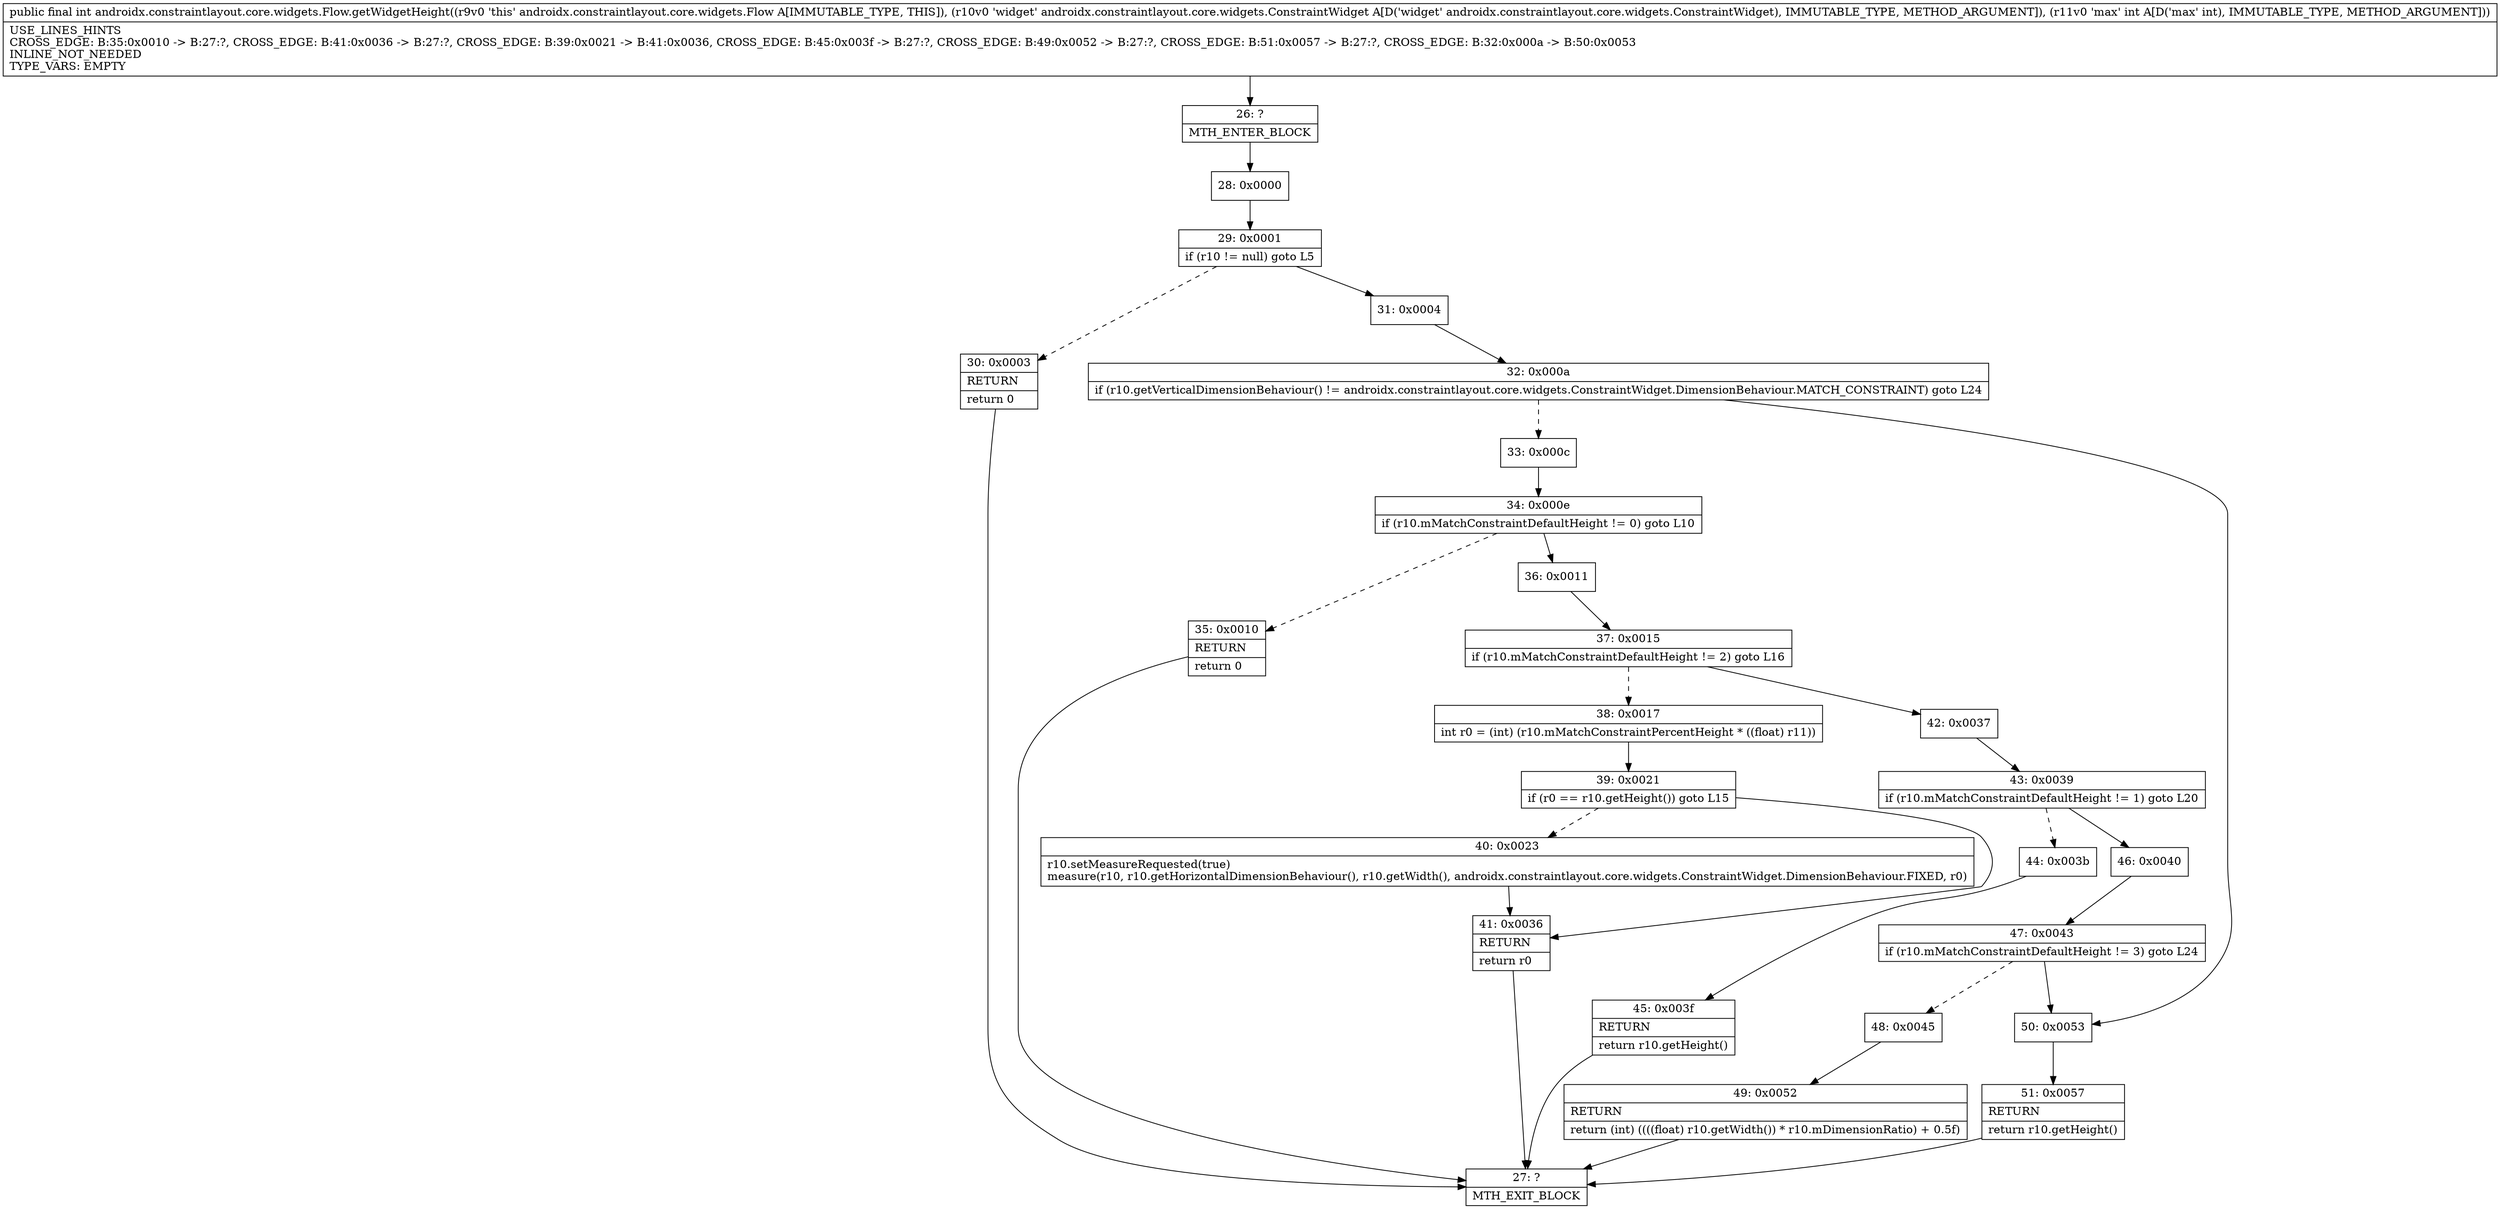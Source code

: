 digraph "CFG forandroidx.constraintlayout.core.widgets.Flow.getWidgetHeight(Landroidx\/constraintlayout\/core\/widgets\/ConstraintWidget;I)I" {
Node_26 [shape=record,label="{26\:\ ?|MTH_ENTER_BLOCK\l}"];
Node_28 [shape=record,label="{28\:\ 0x0000}"];
Node_29 [shape=record,label="{29\:\ 0x0001|if (r10 != null) goto L5\l}"];
Node_30 [shape=record,label="{30\:\ 0x0003|RETURN\l|return 0\l}"];
Node_27 [shape=record,label="{27\:\ ?|MTH_EXIT_BLOCK\l}"];
Node_31 [shape=record,label="{31\:\ 0x0004}"];
Node_32 [shape=record,label="{32\:\ 0x000a|if (r10.getVerticalDimensionBehaviour() != androidx.constraintlayout.core.widgets.ConstraintWidget.DimensionBehaviour.MATCH_CONSTRAINT) goto L24\l}"];
Node_33 [shape=record,label="{33\:\ 0x000c}"];
Node_34 [shape=record,label="{34\:\ 0x000e|if (r10.mMatchConstraintDefaultHeight != 0) goto L10\l}"];
Node_35 [shape=record,label="{35\:\ 0x0010|RETURN\l|return 0\l}"];
Node_36 [shape=record,label="{36\:\ 0x0011}"];
Node_37 [shape=record,label="{37\:\ 0x0015|if (r10.mMatchConstraintDefaultHeight != 2) goto L16\l}"];
Node_38 [shape=record,label="{38\:\ 0x0017|int r0 = (int) (r10.mMatchConstraintPercentHeight * ((float) r11))\l}"];
Node_39 [shape=record,label="{39\:\ 0x0021|if (r0 == r10.getHeight()) goto L15\l}"];
Node_40 [shape=record,label="{40\:\ 0x0023|r10.setMeasureRequested(true)\lmeasure(r10, r10.getHorizontalDimensionBehaviour(), r10.getWidth(), androidx.constraintlayout.core.widgets.ConstraintWidget.DimensionBehaviour.FIXED, r0)\l}"];
Node_41 [shape=record,label="{41\:\ 0x0036|RETURN\l|return r0\l}"];
Node_42 [shape=record,label="{42\:\ 0x0037}"];
Node_43 [shape=record,label="{43\:\ 0x0039|if (r10.mMatchConstraintDefaultHeight != 1) goto L20\l}"];
Node_44 [shape=record,label="{44\:\ 0x003b}"];
Node_45 [shape=record,label="{45\:\ 0x003f|RETURN\l|return r10.getHeight()\l}"];
Node_46 [shape=record,label="{46\:\ 0x0040}"];
Node_47 [shape=record,label="{47\:\ 0x0043|if (r10.mMatchConstraintDefaultHeight != 3) goto L24\l}"];
Node_48 [shape=record,label="{48\:\ 0x0045}"];
Node_49 [shape=record,label="{49\:\ 0x0052|RETURN\l|return (int) ((((float) r10.getWidth()) * r10.mDimensionRatio) + 0.5f)\l}"];
Node_50 [shape=record,label="{50\:\ 0x0053}"];
Node_51 [shape=record,label="{51\:\ 0x0057|RETURN\l|return r10.getHeight()\l}"];
MethodNode[shape=record,label="{public final int androidx.constraintlayout.core.widgets.Flow.getWidgetHeight((r9v0 'this' androidx.constraintlayout.core.widgets.Flow A[IMMUTABLE_TYPE, THIS]), (r10v0 'widget' androidx.constraintlayout.core.widgets.ConstraintWidget A[D('widget' androidx.constraintlayout.core.widgets.ConstraintWidget), IMMUTABLE_TYPE, METHOD_ARGUMENT]), (r11v0 'max' int A[D('max' int), IMMUTABLE_TYPE, METHOD_ARGUMENT]))  | USE_LINES_HINTS\lCROSS_EDGE: B:35:0x0010 \-\> B:27:?, CROSS_EDGE: B:41:0x0036 \-\> B:27:?, CROSS_EDGE: B:39:0x0021 \-\> B:41:0x0036, CROSS_EDGE: B:45:0x003f \-\> B:27:?, CROSS_EDGE: B:49:0x0052 \-\> B:27:?, CROSS_EDGE: B:51:0x0057 \-\> B:27:?, CROSS_EDGE: B:32:0x000a \-\> B:50:0x0053\lINLINE_NOT_NEEDED\lTYPE_VARS: EMPTY\l}"];
MethodNode -> Node_26;Node_26 -> Node_28;
Node_28 -> Node_29;
Node_29 -> Node_30[style=dashed];
Node_29 -> Node_31;
Node_30 -> Node_27;
Node_31 -> Node_32;
Node_32 -> Node_33[style=dashed];
Node_32 -> Node_50;
Node_33 -> Node_34;
Node_34 -> Node_35[style=dashed];
Node_34 -> Node_36;
Node_35 -> Node_27;
Node_36 -> Node_37;
Node_37 -> Node_38[style=dashed];
Node_37 -> Node_42;
Node_38 -> Node_39;
Node_39 -> Node_40[style=dashed];
Node_39 -> Node_41;
Node_40 -> Node_41;
Node_41 -> Node_27;
Node_42 -> Node_43;
Node_43 -> Node_44[style=dashed];
Node_43 -> Node_46;
Node_44 -> Node_45;
Node_45 -> Node_27;
Node_46 -> Node_47;
Node_47 -> Node_48[style=dashed];
Node_47 -> Node_50;
Node_48 -> Node_49;
Node_49 -> Node_27;
Node_50 -> Node_51;
Node_51 -> Node_27;
}

